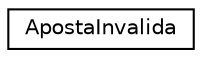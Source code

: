 digraph "Graphical Class Hierarchy"
{
 // LATEX_PDF_SIZE
  edge [fontname="Helvetica",fontsize="10",labelfontname="Helvetica",labelfontsize="10"];
  node [fontname="Helvetica",fontsize="10",shape=record];
  rankdir="LR";
  Node0 [label="ApostaInvalida",height=0.2,width=0.4,color="black", fillcolor="white", style="filled",URL="$structApostaInvalida.html",tooltip="Exceção lançada quando uma aposta é considerada inválida."];
}
